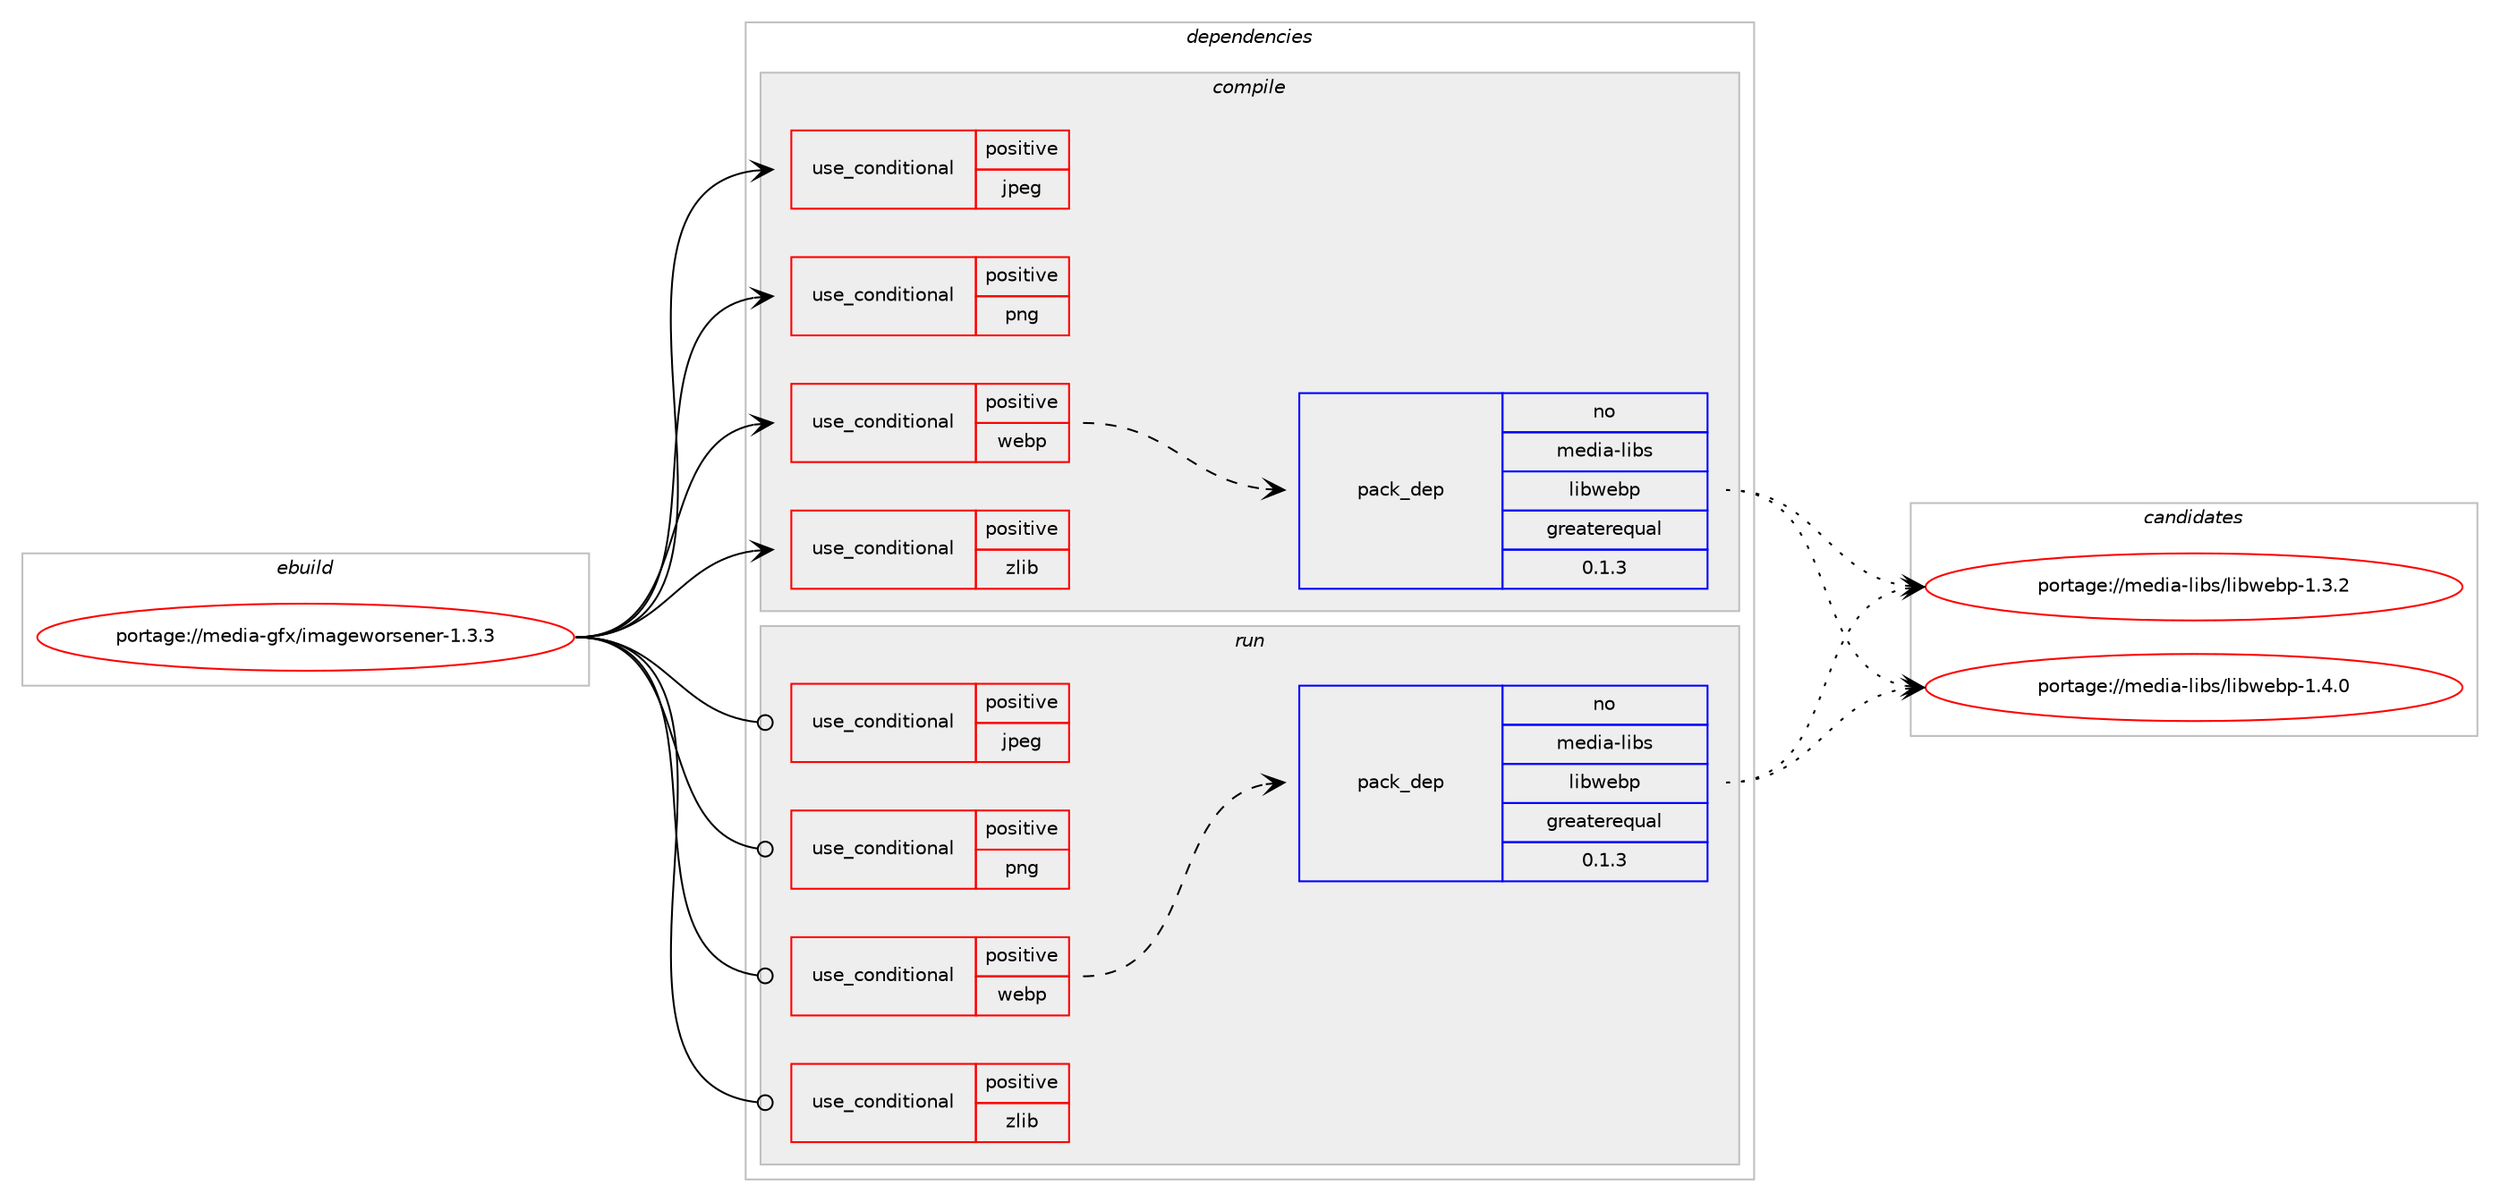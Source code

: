 digraph prolog {

# *************
# Graph options
# *************

newrank=true;
concentrate=true;
compound=true;
graph [rankdir=LR,fontname=Helvetica,fontsize=10,ranksep=1.5];#, ranksep=2.5, nodesep=0.2];
edge  [arrowhead=vee];
node  [fontname=Helvetica,fontsize=10];

# **********
# The ebuild
# **********

subgraph cluster_leftcol {
color=gray;
rank=same;
label=<<i>ebuild</i>>;
id [label="portage://media-gfx/imageworsener-1.3.3", color=red, width=4, href="../media-gfx/imageworsener-1.3.3.svg"];
}

# ****************
# The dependencies
# ****************

subgraph cluster_midcol {
color=gray;
label=<<i>dependencies</i>>;
subgraph cluster_compile {
fillcolor="#eeeeee";
style=filled;
label=<<i>compile</i>>;
subgraph cond71759 {
dependency151856 [label=<<TABLE BORDER="0" CELLBORDER="1" CELLSPACING="0" CELLPADDING="4"><TR><TD ROWSPAN="3" CELLPADDING="10">use_conditional</TD></TR><TR><TD>positive</TD></TR><TR><TD>jpeg</TD></TR></TABLE>>, shape=none, color=red];
# *** BEGIN UNKNOWN DEPENDENCY TYPE (TODO) ***
# dependency151856 -> package_dependency(portage://media-gfx/imageworsener-1.3.3,install,no,virtual,jpeg,none,[,,],[slot(0)],[])
# *** END UNKNOWN DEPENDENCY TYPE (TODO) ***

}
id:e -> dependency151856:w [weight=20,style="solid",arrowhead="vee"];
subgraph cond71760 {
dependency151857 [label=<<TABLE BORDER="0" CELLBORDER="1" CELLSPACING="0" CELLPADDING="4"><TR><TD ROWSPAN="3" CELLPADDING="10">use_conditional</TD></TR><TR><TD>positive</TD></TR><TR><TD>png</TD></TR></TABLE>>, shape=none, color=red];
# *** BEGIN UNKNOWN DEPENDENCY TYPE (TODO) ***
# dependency151857 -> package_dependency(portage://media-gfx/imageworsener-1.3.3,install,no,media-libs,libpng,none,[,,],[slot(0)],[])
# *** END UNKNOWN DEPENDENCY TYPE (TODO) ***

}
id:e -> dependency151857:w [weight=20,style="solid",arrowhead="vee"];
subgraph cond71761 {
dependency151858 [label=<<TABLE BORDER="0" CELLBORDER="1" CELLSPACING="0" CELLPADDING="4"><TR><TD ROWSPAN="3" CELLPADDING="10">use_conditional</TD></TR><TR><TD>positive</TD></TR><TR><TD>webp</TD></TR></TABLE>>, shape=none, color=red];
subgraph pack77808 {
dependency151859 [label=<<TABLE BORDER="0" CELLBORDER="1" CELLSPACING="0" CELLPADDING="4" WIDTH="220"><TR><TD ROWSPAN="6" CELLPADDING="30">pack_dep</TD></TR><TR><TD WIDTH="110">no</TD></TR><TR><TD>media-libs</TD></TR><TR><TD>libwebp</TD></TR><TR><TD>greaterequal</TD></TR><TR><TD>0.1.3</TD></TR></TABLE>>, shape=none, color=blue];
}
dependency151858:e -> dependency151859:w [weight=20,style="dashed",arrowhead="vee"];
}
id:e -> dependency151858:w [weight=20,style="solid",arrowhead="vee"];
subgraph cond71762 {
dependency151860 [label=<<TABLE BORDER="0" CELLBORDER="1" CELLSPACING="0" CELLPADDING="4"><TR><TD ROWSPAN="3" CELLPADDING="10">use_conditional</TD></TR><TR><TD>positive</TD></TR><TR><TD>zlib</TD></TR></TABLE>>, shape=none, color=red];
# *** BEGIN UNKNOWN DEPENDENCY TYPE (TODO) ***
# dependency151860 -> package_dependency(portage://media-gfx/imageworsener-1.3.3,install,no,sys-libs,zlib,none,[,,],[],[])
# *** END UNKNOWN DEPENDENCY TYPE (TODO) ***

}
id:e -> dependency151860:w [weight=20,style="solid",arrowhead="vee"];
}
subgraph cluster_compileandrun {
fillcolor="#eeeeee";
style=filled;
label=<<i>compile and run</i>>;
}
subgraph cluster_run {
fillcolor="#eeeeee";
style=filled;
label=<<i>run</i>>;
subgraph cond71763 {
dependency151861 [label=<<TABLE BORDER="0" CELLBORDER="1" CELLSPACING="0" CELLPADDING="4"><TR><TD ROWSPAN="3" CELLPADDING="10">use_conditional</TD></TR><TR><TD>positive</TD></TR><TR><TD>jpeg</TD></TR></TABLE>>, shape=none, color=red];
# *** BEGIN UNKNOWN DEPENDENCY TYPE (TODO) ***
# dependency151861 -> package_dependency(portage://media-gfx/imageworsener-1.3.3,run,no,virtual,jpeg,none,[,,],[slot(0)],[])
# *** END UNKNOWN DEPENDENCY TYPE (TODO) ***

}
id:e -> dependency151861:w [weight=20,style="solid",arrowhead="odot"];
subgraph cond71764 {
dependency151862 [label=<<TABLE BORDER="0" CELLBORDER="1" CELLSPACING="0" CELLPADDING="4"><TR><TD ROWSPAN="3" CELLPADDING="10">use_conditional</TD></TR><TR><TD>positive</TD></TR><TR><TD>png</TD></TR></TABLE>>, shape=none, color=red];
# *** BEGIN UNKNOWN DEPENDENCY TYPE (TODO) ***
# dependency151862 -> package_dependency(portage://media-gfx/imageworsener-1.3.3,run,no,media-libs,libpng,none,[,,],[slot(0)],[])
# *** END UNKNOWN DEPENDENCY TYPE (TODO) ***

}
id:e -> dependency151862:w [weight=20,style="solid",arrowhead="odot"];
subgraph cond71765 {
dependency151863 [label=<<TABLE BORDER="0" CELLBORDER="1" CELLSPACING="0" CELLPADDING="4"><TR><TD ROWSPAN="3" CELLPADDING="10">use_conditional</TD></TR><TR><TD>positive</TD></TR><TR><TD>webp</TD></TR></TABLE>>, shape=none, color=red];
subgraph pack77809 {
dependency151864 [label=<<TABLE BORDER="0" CELLBORDER="1" CELLSPACING="0" CELLPADDING="4" WIDTH="220"><TR><TD ROWSPAN="6" CELLPADDING="30">pack_dep</TD></TR><TR><TD WIDTH="110">no</TD></TR><TR><TD>media-libs</TD></TR><TR><TD>libwebp</TD></TR><TR><TD>greaterequal</TD></TR><TR><TD>0.1.3</TD></TR></TABLE>>, shape=none, color=blue];
}
dependency151863:e -> dependency151864:w [weight=20,style="dashed",arrowhead="vee"];
}
id:e -> dependency151863:w [weight=20,style="solid",arrowhead="odot"];
subgraph cond71766 {
dependency151865 [label=<<TABLE BORDER="0" CELLBORDER="1" CELLSPACING="0" CELLPADDING="4"><TR><TD ROWSPAN="3" CELLPADDING="10">use_conditional</TD></TR><TR><TD>positive</TD></TR><TR><TD>zlib</TD></TR></TABLE>>, shape=none, color=red];
# *** BEGIN UNKNOWN DEPENDENCY TYPE (TODO) ***
# dependency151865 -> package_dependency(portage://media-gfx/imageworsener-1.3.3,run,no,sys-libs,zlib,none,[,,],[],[])
# *** END UNKNOWN DEPENDENCY TYPE (TODO) ***

}
id:e -> dependency151865:w [weight=20,style="solid",arrowhead="odot"];
}
}

# **************
# The candidates
# **************

subgraph cluster_choices {
rank=same;
color=gray;
label=<<i>candidates</i>>;

subgraph choice77808 {
color=black;
nodesep=1;
choice109101100105974510810598115471081059811910198112454946514650 [label="portage://media-libs/libwebp-1.3.2", color=red, width=4,href="../media-libs/libwebp-1.3.2.svg"];
choice109101100105974510810598115471081059811910198112454946524648 [label="portage://media-libs/libwebp-1.4.0", color=red, width=4,href="../media-libs/libwebp-1.4.0.svg"];
dependency151859:e -> choice109101100105974510810598115471081059811910198112454946514650:w [style=dotted,weight="100"];
dependency151859:e -> choice109101100105974510810598115471081059811910198112454946524648:w [style=dotted,weight="100"];
}
subgraph choice77809 {
color=black;
nodesep=1;
choice109101100105974510810598115471081059811910198112454946514650 [label="portage://media-libs/libwebp-1.3.2", color=red, width=4,href="../media-libs/libwebp-1.3.2.svg"];
choice109101100105974510810598115471081059811910198112454946524648 [label="portage://media-libs/libwebp-1.4.0", color=red, width=4,href="../media-libs/libwebp-1.4.0.svg"];
dependency151864:e -> choice109101100105974510810598115471081059811910198112454946514650:w [style=dotted,weight="100"];
dependency151864:e -> choice109101100105974510810598115471081059811910198112454946524648:w [style=dotted,weight="100"];
}
}

}
